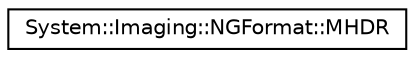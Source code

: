 digraph G
{
  edge [fontname="Helvetica",fontsize="10",labelfontname="Helvetica",labelfontsize="10"];
  node [fontname="Helvetica",fontsize="10",shape=record];
  rankdir="LR";
  Node1 [label="System::Imaging::NGFormat::MHDR",height=0.2,width=0.4,color="black", fillcolor="white", style="filled",URL="$struct_system_1_1_imaging_1_1_n_g_format_1_1_m_h_d_r.html"];
}
